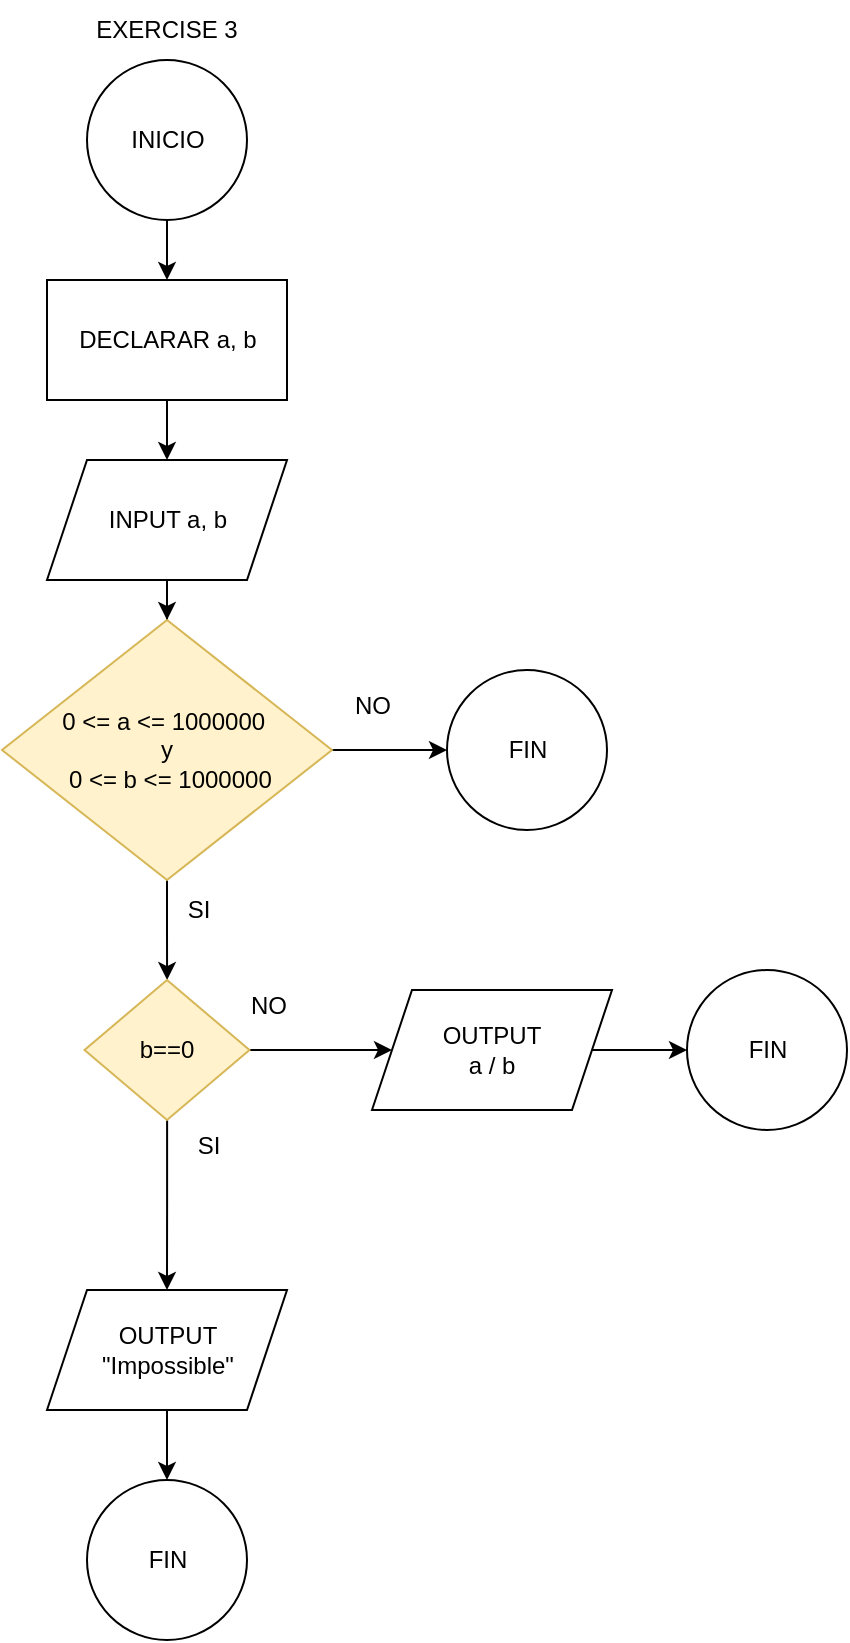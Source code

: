 <mxfile version="24.4.0" type="device">
  <diagram name="EXERCISE-1" id="7WXvErT6jwQCl5LBhXy7">
    <mxGraphModel dx="704" dy="382" grid="1" gridSize="10" guides="1" tooltips="1" connect="1" arrows="1" fold="1" page="1" pageScale="1" pageWidth="850" pageHeight="1100" math="0" shadow="0">
      <root>
        <mxCell id="0" />
        <mxCell id="1" parent="0" />
        <mxCell id="-hOMn0kYKFU-R9jvK8EN-38" value="EXERCISE 3" style="text;html=1;align=center;verticalAlign=middle;resizable=0;points=[];autosize=1;strokeColor=none;fillColor=none;" parent="1" vertex="1">
          <mxGeometry x="347" y="5" width="90" height="30" as="geometry" />
        </mxCell>
        <mxCell id="jAzLcmatW34AS9ptDqRP-107" value="" style="edgeStyle=orthogonalEdgeStyle;rounded=0;orthogonalLoop=1;jettySize=auto;html=1;" edge="1" parent="1" source="jAzLcmatW34AS9ptDqRP-108" target="jAzLcmatW34AS9ptDqRP-110">
          <mxGeometry relative="1" as="geometry" />
        </mxCell>
        <mxCell id="jAzLcmatW34AS9ptDqRP-108" value="INICIO" style="ellipse;whiteSpace=wrap;html=1;" vertex="1" parent="1">
          <mxGeometry x="352.5" y="35" width="80" height="80" as="geometry" />
        </mxCell>
        <mxCell id="jAzLcmatW34AS9ptDqRP-109" value="" style="edgeStyle=orthogonalEdgeStyle;rounded=0;orthogonalLoop=1;jettySize=auto;html=1;" edge="1" parent="1" source="jAzLcmatW34AS9ptDqRP-110" target="jAzLcmatW34AS9ptDqRP-112">
          <mxGeometry relative="1" as="geometry" />
        </mxCell>
        <mxCell id="jAzLcmatW34AS9ptDqRP-110" value="DECLARAR a, b" style="whiteSpace=wrap;html=1;" vertex="1" parent="1">
          <mxGeometry x="332.5" y="145" width="120" height="60" as="geometry" />
        </mxCell>
        <mxCell id="jAzLcmatW34AS9ptDqRP-111" value="" style="edgeStyle=orthogonalEdgeStyle;rounded=0;orthogonalLoop=1;jettySize=auto;html=1;" edge="1" parent="1" source="jAzLcmatW34AS9ptDqRP-112" target="jAzLcmatW34AS9ptDqRP-115">
          <mxGeometry relative="1" as="geometry" />
        </mxCell>
        <mxCell id="jAzLcmatW34AS9ptDqRP-112" value="INPUT a, b" style="shape=parallelogram;perimeter=parallelogramPerimeter;whiteSpace=wrap;html=1;fixedSize=1;" vertex="1" parent="1">
          <mxGeometry x="332.5" y="235" width="120" height="60" as="geometry" />
        </mxCell>
        <mxCell id="jAzLcmatW34AS9ptDqRP-113" value="" style="edgeStyle=orthogonalEdgeStyle;rounded=0;orthogonalLoop=1;jettySize=auto;html=1;" edge="1" parent="1" source="jAzLcmatW34AS9ptDqRP-115" target="jAzLcmatW34AS9ptDqRP-116">
          <mxGeometry relative="1" as="geometry" />
        </mxCell>
        <mxCell id="jAzLcmatW34AS9ptDqRP-114" value="" style="edgeStyle=orthogonalEdgeStyle;rounded=0;orthogonalLoop=1;jettySize=auto;html=1;" edge="1" parent="1" source="jAzLcmatW34AS9ptDqRP-115" target="jAzLcmatW34AS9ptDqRP-121">
          <mxGeometry relative="1" as="geometry" />
        </mxCell>
        <mxCell id="jAzLcmatW34AS9ptDqRP-115" value="0 &amp;lt;= a &amp;lt;= 1000000&amp;nbsp;&lt;div&gt;&lt;div&gt;y&lt;/div&gt;&lt;div&gt;&amp;nbsp;0 &amp;lt;= b &amp;lt;= 1000000&lt;/div&gt;&lt;/div&gt;" style="rhombus;whiteSpace=wrap;html=1;fillColor=#fff2cc;strokeColor=#d6b656;" vertex="1" parent="1">
          <mxGeometry x="310" y="315" width="165" height="130" as="geometry" />
        </mxCell>
        <mxCell id="jAzLcmatW34AS9ptDqRP-116" value="FIN" style="ellipse;whiteSpace=wrap;html=1;" vertex="1" parent="1">
          <mxGeometry x="532.5" y="340" width="80" height="80" as="geometry" />
        </mxCell>
        <mxCell id="jAzLcmatW34AS9ptDqRP-117" value="NO" style="text;html=1;align=center;verticalAlign=middle;resizable=0;points=[];autosize=1;strokeColor=none;fillColor=none;" vertex="1" parent="1">
          <mxGeometry x="475" y="343" width="40" height="30" as="geometry" />
        </mxCell>
        <mxCell id="jAzLcmatW34AS9ptDqRP-118" value="SI" style="text;html=1;align=center;verticalAlign=middle;resizable=0;points=[];autosize=1;strokeColor=none;fillColor=none;" vertex="1" parent="1">
          <mxGeometry x="392.5" y="445" width="30" height="30" as="geometry" />
        </mxCell>
        <mxCell id="jAzLcmatW34AS9ptDqRP-119" value="" style="edgeStyle=orthogonalEdgeStyle;rounded=0;orthogonalLoop=1;jettySize=auto;html=1;" edge="1" parent="1" source="jAzLcmatW34AS9ptDqRP-121" target="jAzLcmatW34AS9ptDqRP-125">
          <mxGeometry relative="1" as="geometry" />
        </mxCell>
        <mxCell id="jAzLcmatW34AS9ptDqRP-120" value="" style="edgeStyle=orthogonalEdgeStyle;rounded=0;orthogonalLoop=1;jettySize=auto;html=1;" edge="1" parent="1" source="jAzLcmatW34AS9ptDqRP-121" target="jAzLcmatW34AS9ptDqRP-127">
          <mxGeometry relative="1" as="geometry" />
        </mxCell>
        <mxCell id="jAzLcmatW34AS9ptDqRP-121" value="b==0" style="rhombus;whiteSpace=wrap;html=1;fillColor=#fff2cc;strokeColor=#d6b656;" vertex="1" parent="1">
          <mxGeometry x="351.25" y="495" width="82.5" height="70" as="geometry" />
        </mxCell>
        <mxCell id="jAzLcmatW34AS9ptDqRP-122" value="NO" style="text;html=1;align=center;verticalAlign=middle;resizable=0;points=[];autosize=1;strokeColor=none;fillColor=none;" vertex="1" parent="1">
          <mxGeometry x="422.5" y="493" width="40" height="30" as="geometry" />
        </mxCell>
        <mxCell id="jAzLcmatW34AS9ptDqRP-123" value="SI" style="text;html=1;align=center;verticalAlign=middle;resizable=0;points=[];autosize=1;strokeColor=none;fillColor=none;" vertex="1" parent="1">
          <mxGeometry x="397.5" y="563" width="30" height="30" as="geometry" />
        </mxCell>
        <mxCell id="jAzLcmatW34AS9ptDqRP-124" value="" style="edgeStyle=orthogonalEdgeStyle;rounded=0;orthogonalLoop=1;jettySize=auto;html=1;" edge="1" parent="1" source="jAzLcmatW34AS9ptDqRP-125" target="jAzLcmatW34AS9ptDqRP-128">
          <mxGeometry relative="1" as="geometry" />
        </mxCell>
        <mxCell id="jAzLcmatW34AS9ptDqRP-125" value="OUTPUT&lt;div&gt;a / b&lt;/div&gt;" style="shape=parallelogram;perimeter=parallelogramPerimeter;whiteSpace=wrap;html=1;fixedSize=1;" vertex="1" parent="1">
          <mxGeometry x="495" y="500" width="120" height="60" as="geometry" />
        </mxCell>
        <mxCell id="jAzLcmatW34AS9ptDqRP-126" value="" style="edgeStyle=orthogonalEdgeStyle;rounded=0;orthogonalLoop=1;jettySize=auto;html=1;" edge="1" parent="1" source="jAzLcmatW34AS9ptDqRP-127" target="jAzLcmatW34AS9ptDqRP-129">
          <mxGeometry relative="1" as="geometry" />
        </mxCell>
        <mxCell id="jAzLcmatW34AS9ptDqRP-127" value="OUTPUT &quot;Impossible&quot;" style="shape=parallelogram;perimeter=parallelogramPerimeter;whiteSpace=wrap;html=1;fixedSize=1;" vertex="1" parent="1">
          <mxGeometry x="332.5" y="650" width="120" height="60" as="geometry" />
        </mxCell>
        <mxCell id="jAzLcmatW34AS9ptDqRP-128" value="FIN" style="ellipse;whiteSpace=wrap;html=1;" vertex="1" parent="1">
          <mxGeometry x="652.5" y="490" width="80" height="80" as="geometry" />
        </mxCell>
        <mxCell id="jAzLcmatW34AS9ptDqRP-129" value="FIN" style="ellipse;whiteSpace=wrap;html=1;" vertex="1" parent="1">
          <mxGeometry x="352.5" y="745" width="80" height="80" as="geometry" />
        </mxCell>
      </root>
    </mxGraphModel>
  </diagram>
</mxfile>
